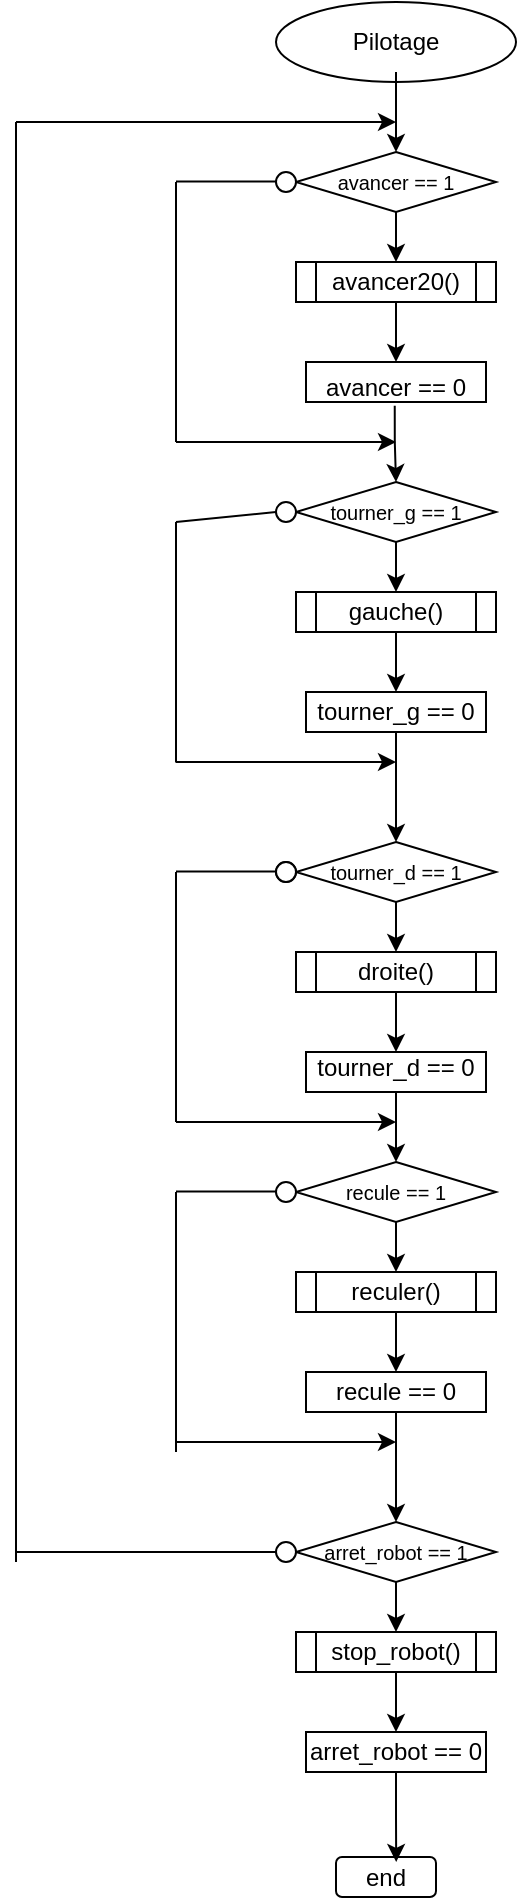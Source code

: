 <mxfile version="27.0.5">
  <diagram name="Page-1" id="eMkREYkthDP1xwT7ayTM">
    <mxGraphModel grid="1" page="1" gridSize="10" guides="1" tooltips="1" connect="1" arrows="1" fold="1" pageScale="1" pageWidth="827" pageHeight="1169" math="0" shadow="0">
      <root>
        <mxCell id="0" />
        <mxCell id="1" parent="0" />
        <mxCell id="fXHXYunfjwP-fVmrbiTw-1" value="" style="ellipse;whiteSpace=wrap;html=1;" vertex="1" parent="1">
          <mxGeometry x="340" y="50" width="120" height="40" as="geometry" />
        </mxCell>
        <mxCell id="AXcFLFV-3-GRd7KV1lpf-35" style="edgeStyle=orthogonalEdgeStyle;rounded=0;orthogonalLoop=1;jettySize=auto;html=1;exitX=0.5;exitY=1;exitDx=0;exitDy=0;entryX=0.5;entryY=0;entryDx=0;entryDy=0;" edge="1" parent="1" source="fXHXYunfjwP-fVmrbiTw-2" target="AXcFLFV-3-GRd7KV1lpf-1">
          <mxGeometry relative="1" as="geometry" />
        </mxCell>
        <mxCell id="fXHXYunfjwP-fVmrbiTw-2" value="Pilotage" style="text;html=1;align=center;verticalAlign=middle;whiteSpace=wrap;rounded=0;" vertex="1" parent="1">
          <mxGeometry x="370" y="55" width="60" height="30" as="geometry" />
        </mxCell>
        <mxCell id="AXcFLFV-3-GRd7KV1lpf-36" style="edgeStyle=orthogonalEdgeStyle;rounded=0;orthogonalLoop=1;jettySize=auto;html=1;exitX=0.5;exitY=1;exitDx=0;exitDy=0;entryX=0.5;entryY=0;entryDx=0;entryDy=0;" edge="1" parent="1" source="AXcFLFV-3-GRd7KV1lpf-1" target="AXcFLFV-3-GRd7KV1lpf-4">
          <mxGeometry relative="1" as="geometry" />
        </mxCell>
        <mxCell id="AXcFLFV-3-GRd7KV1lpf-1" value="" style="rhombus;whiteSpace=wrap;html=1;" vertex="1" parent="1">
          <mxGeometry x="350" y="125" width="100" height="30" as="geometry" />
        </mxCell>
        <mxCell id="AXcFLFV-3-GRd7KV1lpf-2" value="&lt;font style=&quot;font-size: 10px;&quot;&gt;avancer == 1&lt;/font&gt;" style="text;html=1;align=center;verticalAlign=middle;whiteSpace=wrap;rounded=0;" vertex="1" parent="1">
          <mxGeometry x="360" y="130" width="80" height="20" as="geometry" />
        </mxCell>
        <mxCell id="AXcFLFV-3-GRd7KV1lpf-38" style="edgeStyle=orthogonalEdgeStyle;rounded=0;orthogonalLoop=1;jettySize=auto;html=1;exitX=0.5;exitY=1;exitDx=0;exitDy=0;" edge="1" parent="1" source="AXcFLFV-3-GRd7KV1lpf-4" target="AXcFLFV-3-GRd7KV1lpf-6">
          <mxGeometry relative="1" as="geometry" />
        </mxCell>
        <mxCell id="AXcFLFV-3-GRd7KV1lpf-4" value="avancer20()" style="shape=process;whiteSpace=wrap;html=1;backgroundOutline=1;" vertex="1" parent="1">
          <mxGeometry x="350" y="180" width="100" height="20" as="geometry" />
        </mxCell>
        <mxCell id="AXcFLFV-3-GRd7KV1lpf-5" value="" style="rounded=0;whiteSpace=wrap;html=1;" vertex="1" parent="1">
          <mxGeometry x="355" y="230" width="90" height="20" as="geometry" />
        </mxCell>
        <mxCell id="AXcFLFV-3-GRd7KV1lpf-39" style="edgeStyle=orthogonalEdgeStyle;rounded=0;orthogonalLoop=1;jettySize=auto;html=1;exitX=0.493;exitY=0.874;exitDx=0;exitDy=0;entryX=0.5;entryY=0;entryDx=0;entryDy=0;exitPerimeter=0;" edge="1" parent="1" source="AXcFLFV-3-GRd7KV1lpf-6" target="AXcFLFV-3-GRd7KV1lpf-12">
          <mxGeometry relative="1" as="geometry">
            <Array as="points">
              <mxPoint x="399" y="270" />
              <mxPoint x="400" y="270" />
            </Array>
          </mxGeometry>
        </mxCell>
        <mxCell id="AXcFLFV-3-GRd7KV1lpf-6" value="avancer == 0" style="text;html=1;align=center;verticalAlign=middle;whiteSpace=wrap;rounded=0;" vertex="1" parent="1">
          <mxGeometry x="355" y="230" width="90" height="25" as="geometry" />
        </mxCell>
        <mxCell id="AXcFLFV-3-GRd7KV1lpf-40" style="edgeStyle=orthogonalEdgeStyle;rounded=0;orthogonalLoop=1;jettySize=auto;html=1;exitX=0.5;exitY=1;exitDx=0;exitDy=0;entryX=0.5;entryY=0;entryDx=0;entryDy=0;" edge="1" parent="1" source="AXcFLFV-3-GRd7KV1lpf-12" target="AXcFLFV-3-GRd7KV1lpf-14">
          <mxGeometry relative="1" as="geometry" />
        </mxCell>
        <mxCell id="AXcFLFV-3-GRd7KV1lpf-12" value="" style="rhombus;whiteSpace=wrap;html=1;" vertex="1" parent="1">
          <mxGeometry x="350" y="290" width="100" height="30" as="geometry" />
        </mxCell>
        <mxCell id="AXcFLFV-3-GRd7KV1lpf-13" value="&lt;font style=&quot;font-size: 10px;&quot;&gt;tourner_g == 1&lt;/font&gt;" style="text;html=1;align=center;verticalAlign=middle;whiteSpace=wrap;rounded=0;" vertex="1" parent="1">
          <mxGeometry x="360" y="295" width="80" height="20" as="geometry" />
        </mxCell>
        <mxCell id="AXcFLFV-3-GRd7KV1lpf-42" style="edgeStyle=orthogonalEdgeStyle;rounded=0;orthogonalLoop=1;jettySize=auto;html=1;exitX=0.5;exitY=1;exitDx=0;exitDy=0;entryX=0.5;entryY=0;entryDx=0;entryDy=0;" edge="1" parent="1" source="AXcFLFV-3-GRd7KV1lpf-14" target="AXcFLFV-3-GRd7KV1lpf-16">
          <mxGeometry relative="1" as="geometry" />
        </mxCell>
        <mxCell id="AXcFLFV-3-GRd7KV1lpf-14" value="gauche()" style="shape=process;whiteSpace=wrap;html=1;backgroundOutline=1;" vertex="1" parent="1">
          <mxGeometry x="350" y="345" width="100" height="20" as="geometry" />
        </mxCell>
        <mxCell id="AXcFLFV-3-GRd7KV1lpf-15" value="" style="rounded=0;whiteSpace=wrap;html=1;" vertex="1" parent="1">
          <mxGeometry x="355" y="395" width="90" height="20" as="geometry" />
        </mxCell>
        <mxCell id="AXcFLFV-3-GRd7KV1lpf-43" style="edgeStyle=orthogonalEdgeStyle;rounded=0;orthogonalLoop=1;jettySize=auto;html=1;exitX=0.5;exitY=1;exitDx=0;exitDy=0;entryX=0.5;entryY=0;entryDx=0;entryDy=0;" edge="1" parent="1" source="AXcFLFV-3-GRd7KV1lpf-16" target="AXcFLFV-3-GRd7KV1lpf-17">
          <mxGeometry relative="1" as="geometry" />
        </mxCell>
        <mxCell id="AXcFLFV-3-GRd7KV1lpf-16" value="tourner_g == 0" style="text;html=1;align=center;verticalAlign=middle;whiteSpace=wrap;rounded=0;" vertex="1" parent="1">
          <mxGeometry x="355" y="395" width="90" height="20" as="geometry" />
        </mxCell>
        <mxCell id="AXcFLFV-3-GRd7KV1lpf-44" style="edgeStyle=orthogonalEdgeStyle;rounded=0;orthogonalLoop=1;jettySize=auto;html=1;exitX=0.5;exitY=1;exitDx=0;exitDy=0;entryX=0.5;entryY=0;entryDx=0;entryDy=0;" edge="1" parent="1" source="AXcFLFV-3-GRd7KV1lpf-17" target="AXcFLFV-3-GRd7KV1lpf-19">
          <mxGeometry relative="1" as="geometry" />
        </mxCell>
        <mxCell id="AXcFLFV-3-GRd7KV1lpf-17" value="" style="rhombus;whiteSpace=wrap;html=1;" vertex="1" parent="1">
          <mxGeometry x="350" y="470" width="100" height="30" as="geometry" />
        </mxCell>
        <mxCell id="AXcFLFV-3-GRd7KV1lpf-18" value="&lt;font style=&quot;font-size: 10px;&quot;&gt;tourner_d == 1&lt;/font&gt;" style="text;html=1;align=center;verticalAlign=middle;whiteSpace=wrap;rounded=0;" vertex="1" parent="1">
          <mxGeometry x="360" y="475" width="80" height="20" as="geometry" />
        </mxCell>
        <mxCell id="AXcFLFV-3-GRd7KV1lpf-45" style="edgeStyle=orthogonalEdgeStyle;rounded=0;orthogonalLoop=1;jettySize=auto;html=1;exitX=0.5;exitY=1;exitDx=0;exitDy=0;" edge="1" parent="1" source="AXcFLFV-3-GRd7KV1lpf-19" target="AXcFLFV-3-GRd7KV1lpf-21">
          <mxGeometry relative="1" as="geometry" />
        </mxCell>
        <mxCell id="AXcFLFV-3-GRd7KV1lpf-19" value="droite()" style="shape=process;whiteSpace=wrap;html=1;backgroundOutline=1;" vertex="1" parent="1">
          <mxGeometry x="350" y="525" width="100" height="20" as="geometry" />
        </mxCell>
        <mxCell id="AXcFLFV-3-GRd7KV1lpf-47" style="edgeStyle=orthogonalEdgeStyle;rounded=0;orthogonalLoop=1;jettySize=auto;html=1;exitX=0.5;exitY=1;exitDx=0;exitDy=0;entryX=0.5;entryY=0;entryDx=0;entryDy=0;" edge="1" parent="1" source="AXcFLFV-3-GRd7KV1lpf-20" target="AXcFLFV-3-GRd7KV1lpf-23">
          <mxGeometry relative="1" as="geometry" />
        </mxCell>
        <mxCell id="AXcFLFV-3-GRd7KV1lpf-20" value="" style="rounded=0;whiteSpace=wrap;html=1;" vertex="1" parent="1">
          <mxGeometry x="355" y="575" width="90" height="20" as="geometry" />
        </mxCell>
        <mxCell id="AXcFLFV-3-GRd7KV1lpf-21" value="tourner_d == 0" style="text;html=1;align=center;verticalAlign=middle;whiteSpace=wrap;rounded=0;" vertex="1" parent="1">
          <mxGeometry x="355" y="575" width="90" height="15" as="geometry" />
        </mxCell>
        <mxCell id="AXcFLFV-3-GRd7KV1lpf-48" style="edgeStyle=orthogonalEdgeStyle;rounded=0;orthogonalLoop=1;jettySize=auto;html=1;exitX=0.5;exitY=1;exitDx=0;exitDy=0;entryX=0.5;entryY=0;entryDx=0;entryDy=0;" edge="1" parent="1" source="AXcFLFV-3-GRd7KV1lpf-23" target="AXcFLFV-3-GRd7KV1lpf-25">
          <mxGeometry relative="1" as="geometry" />
        </mxCell>
        <mxCell id="AXcFLFV-3-GRd7KV1lpf-23" value="" style="rhombus;whiteSpace=wrap;html=1;" vertex="1" parent="1">
          <mxGeometry x="350" y="630" width="100" height="30" as="geometry" />
        </mxCell>
        <mxCell id="AXcFLFV-3-GRd7KV1lpf-24" value="&lt;span style=&quot;font-size: 10px;&quot;&gt;recule == 1&lt;/span&gt;" style="text;html=1;align=center;verticalAlign=middle;whiteSpace=wrap;rounded=0;" vertex="1" parent="1">
          <mxGeometry x="360" y="635" width="80" height="20" as="geometry" />
        </mxCell>
        <mxCell id="AXcFLFV-3-GRd7KV1lpf-49" style="edgeStyle=orthogonalEdgeStyle;rounded=0;orthogonalLoop=1;jettySize=auto;html=1;exitX=0.5;exitY=1;exitDx=0;exitDy=0;entryX=0.5;entryY=0;entryDx=0;entryDy=0;" edge="1" parent="1" source="AXcFLFV-3-GRd7KV1lpf-25" target="AXcFLFV-3-GRd7KV1lpf-27">
          <mxGeometry relative="1" as="geometry" />
        </mxCell>
        <mxCell id="AXcFLFV-3-GRd7KV1lpf-25" value="reculer()" style="shape=process;whiteSpace=wrap;html=1;backgroundOutline=1;" vertex="1" parent="1">
          <mxGeometry x="350" y="685" width="100" height="20" as="geometry" />
        </mxCell>
        <mxCell id="AXcFLFV-3-GRd7KV1lpf-26" value="" style="rounded=0;whiteSpace=wrap;html=1;" vertex="1" parent="1">
          <mxGeometry x="355" y="735" width="90" height="20" as="geometry" />
        </mxCell>
        <mxCell id="AXcFLFV-3-GRd7KV1lpf-50" style="edgeStyle=orthogonalEdgeStyle;rounded=0;orthogonalLoop=1;jettySize=auto;html=1;exitX=0.5;exitY=1;exitDx=0;exitDy=0;entryX=0.5;entryY=0;entryDx=0;entryDy=0;" edge="1" parent="1" source="AXcFLFV-3-GRd7KV1lpf-27" target="AXcFLFV-3-GRd7KV1lpf-28">
          <mxGeometry relative="1" as="geometry" />
        </mxCell>
        <mxCell id="AXcFLFV-3-GRd7KV1lpf-27" value="recule == 0" style="text;html=1;align=center;verticalAlign=middle;whiteSpace=wrap;rounded=0;" vertex="1" parent="1">
          <mxGeometry x="355" y="735" width="90" height="20" as="geometry" />
        </mxCell>
        <mxCell id="AXcFLFV-3-GRd7KV1lpf-51" style="edgeStyle=orthogonalEdgeStyle;rounded=0;orthogonalLoop=1;jettySize=auto;html=1;exitX=0.5;exitY=1;exitDx=0;exitDy=0;entryX=0.5;entryY=0;entryDx=0;entryDy=0;" edge="1" parent="1" source="AXcFLFV-3-GRd7KV1lpf-28" target="AXcFLFV-3-GRd7KV1lpf-30">
          <mxGeometry relative="1" as="geometry" />
        </mxCell>
        <mxCell id="AXcFLFV-3-GRd7KV1lpf-28" value="" style="rhombus;whiteSpace=wrap;html=1;" vertex="1" parent="1">
          <mxGeometry x="350" y="810" width="100" height="30" as="geometry" />
        </mxCell>
        <mxCell id="AXcFLFV-3-GRd7KV1lpf-29" value="&lt;span style=&quot;font-size: 10px;&quot;&gt;arret_robot == 1&lt;/span&gt;" style="text;html=1;align=center;verticalAlign=middle;whiteSpace=wrap;rounded=0;" vertex="1" parent="1">
          <mxGeometry x="360" y="815" width="80" height="20" as="geometry" />
        </mxCell>
        <mxCell id="AXcFLFV-3-GRd7KV1lpf-52" style="edgeStyle=orthogonalEdgeStyle;rounded=0;orthogonalLoop=1;jettySize=auto;html=1;exitX=0.5;exitY=1;exitDx=0;exitDy=0;entryX=0.5;entryY=0;entryDx=0;entryDy=0;" edge="1" parent="1" source="AXcFLFV-3-GRd7KV1lpf-30" target="AXcFLFV-3-GRd7KV1lpf-32">
          <mxGeometry relative="1" as="geometry" />
        </mxCell>
        <mxCell id="AXcFLFV-3-GRd7KV1lpf-30" value="stop_robot()" style="shape=process;whiteSpace=wrap;html=1;backgroundOutline=1;" vertex="1" parent="1">
          <mxGeometry x="350" y="865" width="100" height="20" as="geometry" />
        </mxCell>
        <mxCell id="AXcFLFV-3-GRd7KV1lpf-31" value="" style="rounded=0;whiteSpace=wrap;html=1;" vertex="1" parent="1">
          <mxGeometry x="355" y="915" width="90" height="20" as="geometry" />
        </mxCell>
        <mxCell id="AXcFLFV-3-GRd7KV1lpf-32" value="arret_robot == 0" style="text;html=1;align=center;verticalAlign=middle;whiteSpace=wrap;rounded=0;" vertex="1" parent="1">
          <mxGeometry x="355" y="915" width="90" height="20" as="geometry" />
        </mxCell>
        <mxCell id="AXcFLFV-3-GRd7KV1lpf-33" value="" style="rounded=1;whiteSpace=wrap;html=1;" vertex="1" parent="1">
          <mxGeometry x="370" y="977.5" width="50" height="20" as="geometry" />
        </mxCell>
        <mxCell id="AXcFLFV-3-GRd7KV1lpf-34" value="end" style="text;html=1;align=center;verticalAlign=middle;whiteSpace=wrap;rounded=0;" vertex="1" parent="1">
          <mxGeometry x="370" y="980" width="50" height="15" as="geometry" />
        </mxCell>
        <mxCell id="AXcFLFV-3-GRd7KV1lpf-53" style="edgeStyle=orthogonalEdgeStyle;rounded=0;orthogonalLoop=1;jettySize=auto;html=1;exitX=0.5;exitY=1;exitDx=0;exitDy=0;entryX=0.602;entryY=0;entryDx=0;entryDy=0;entryPerimeter=0;" edge="1" parent="1" source="AXcFLFV-3-GRd7KV1lpf-32" target="AXcFLFV-3-GRd7KV1lpf-34">
          <mxGeometry relative="1" as="geometry" />
        </mxCell>
        <mxCell id="AXcFLFV-3-GRd7KV1lpf-54" value="" style="ellipse;whiteSpace=wrap;html=1;aspect=fixed;" vertex="1" parent="1">
          <mxGeometry x="340" y="135" width="10" height="10" as="geometry" />
        </mxCell>
        <mxCell id="AXcFLFV-3-GRd7KV1lpf-57" value="" style="endArrow=none;html=1;rounded=0;" edge="1" parent="1">
          <mxGeometry width="50" height="50" relative="1" as="geometry">
            <mxPoint x="290" y="139.73" as="sourcePoint" />
            <mxPoint x="340" y="139.73" as="targetPoint" />
          </mxGeometry>
        </mxCell>
        <mxCell id="AXcFLFV-3-GRd7KV1lpf-58" value="" style="endArrow=none;html=1;rounded=0;" edge="1" parent="1">
          <mxGeometry width="50" height="50" relative="1" as="geometry">
            <mxPoint x="290" y="270" as="sourcePoint" />
            <mxPoint x="290" y="140" as="targetPoint" />
          </mxGeometry>
        </mxCell>
        <mxCell id="AXcFLFV-3-GRd7KV1lpf-59" value="" style="endArrow=classic;html=1;rounded=0;" edge="1" parent="1">
          <mxGeometry width="50" height="50" relative="1" as="geometry">
            <mxPoint x="290" y="270" as="sourcePoint" />
            <mxPoint x="400" y="270" as="targetPoint" />
          </mxGeometry>
        </mxCell>
        <mxCell id="AXcFLFV-3-GRd7KV1lpf-61" value="" style="endArrow=none;html=1;rounded=0;" edge="1" parent="1">
          <mxGeometry width="50" height="50" relative="1" as="geometry">
            <mxPoint x="290" y="430.27" as="sourcePoint" />
            <mxPoint x="290" y="310" as="targetPoint" />
          </mxGeometry>
        </mxCell>
        <mxCell id="AXcFLFV-3-GRd7KV1lpf-62" value="" style="ellipse;whiteSpace=wrap;html=1;aspect=fixed;" vertex="1" parent="1">
          <mxGeometry x="340" y="300" width="10" height="10" as="geometry" />
        </mxCell>
        <mxCell id="AXcFLFV-3-GRd7KV1lpf-63" value="" style="endArrow=none;html=1;rounded=0;entryX=0;entryY=0.5;entryDx=0;entryDy=0;" edge="1" parent="1" target="AXcFLFV-3-GRd7KV1lpf-62">
          <mxGeometry width="50" height="50" relative="1" as="geometry">
            <mxPoint x="290" y="310" as="sourcePoint" />
            <mxPoint x="420" y="260" as="targetPoint" />
          </mxGeometry>
        </mxCell>
        <mxCell id="AXcFLFV-3-GRd7KV1lpf-64" value="" style="endArrow=classic;html=1;rounded=0;" edge="1" parent="1">
          <mxGeometry width="50" height="50" relative="1" as="geometry">
            <mxPoint x="290" y="430" as="sourcePoint" />
            <mxPoint x="400" y="430" as="targetPoint" />
          </mxGeometry>
        </mxCell>
        <mxCell id="AXcFLFV-3-GRd7KV1lpf-65" value="" style="ellipse;whiteSpace=wrap;html=1;aspect=fixed;" vertex="1" parent="1">
          <mxGeometry x="340" y="480" width="10" height="10" as="geometry" />
        </mxCell>
        <mxCell id="AXcFLFV-3-GRd7KV1lpf-70" value="" style="ellipse;whiteSpace=wrap;html=1;aspect=fixed;" vertex="1" parent="1">
          <mxGeometry x="340" y="480" width="10" height="10" as="geometry" />
        </mxCell>
        <mxCell id="AXcFLFV-3-GRd7KV1lpf-71" value="" style="endArrow=none;html=1;rounded=0;" edge="1" parent="1">
          <mxGeometry width="50" height="50" relative="1" as="geometry">
            <mxPoint x="290" y="484.73" as="sourcePoint" />
            <mxPoint x="340" y="484.73" as="targetPoint" />
          </mxGeometry>
        </mxCell>
        <mxCell id="AXcFLFV-3-GRd7KV1lpf-72" value="" style="endArrow=none;html=1;rounded=0;" edge="1" parent="1">
          <mxGeometry width="50" height="50" relative="1" as="geometry">
            <mxPoint x="290" y="610" as="sourcePoint" />
            <mxPoint x="290" y="485" as="targetPoint" />
          </mxGeometry>
        </mxCell>
        <mxCell id="AXcFLFV-3-GRd7KV1lpf-73" value="" style="endArrow=classic;html=1;rounded=0;" edge="1" parent="1">
          <mxGeometry width="50" height="50" relative="1" as="geometry">
            <mxPoint x="290" y="610" as="sourcePoint" />
            <mxPoint x="400" y="610" as="targetPoint" />
          </mxGeometry>
        </mxCell>
        <mxCell id="AXcFLFV-3-GRd7KV1lpf-74" value="" style="ellipse;whiteSpace=wrap;html=1;aspect=fixed;" vertex="1" parent="1">
          <mxGeometry x="340" y="640" width="10" height="10" as="geometry" />
        </mxCell>
        <mxCell id="AXcFLFV-3-GRd7KV1lpf-75" value="" style="endArrow=none;html=1;rounded=0;" edge="1" parent="1">
          <mxGeometry width="50" height="50" relative="1" as="geometry">
            <mxPoint x="290" y="644.73" as="sourcePoint" />
            <mxPoint x="340" y="644.73" as="targetPoint" />
          </mxGeometry>
        </mxCell>
        <mxCell id="AXcFLFV-3-GRd7KV1lpf-76" value="" style="endArrow=none;html=1;rounded=0;" edge="1" parent="1">
          <mxGeometry width="50" height="50" relative="1" as="geometry">
            <mxPoint x="290" y="775" as="sourcePoint" />
            <mxPoint x="290" y="645" as="targetPoint" />
          </mxGeometry>
        </mxCell>
        <mxCell id="AXcFLFV-3-GRd7KV1lpf-78" value="" style="endArrow=classic;html=1;rounded=0;" edge="1" parent="1">
          <mxGeometry width="50" height="50" relative="1" as="geometry">
            <mxPoint x="290" y="770" as="sourcePoint" />
            <mxPoint x="400" y="770" as="targetPoint" />
          </mxGeometry>
        </mxCell>
        <mxCell id="AXcFLFV-3-GRd7KV1lpf-79" value="" style="ellipse;whiteSpace=wrap;html=1;aspect=fixed;" vertex="1" parent="1">
          <mxGeometry x="340" y="820" width="10" height="10" as="geometry" />
        </mxCell>
        <mxCell id="AXcFLFV-3-GRd7KV1lpf-80" value="" style="endArrow=none;html=1;rounded=0;entryX=0;entryY=0.5;entryDx=0;entryDy=0;" edge="1" parent="1" target="AXcFLFV-3-GRd7KV1lpf-79">
          <mxGeometry width="50" height="50" relative="1" as="geometry">
            <mxPoint x="210" y="825" as="sourcePoint" />
            <mxPoint x="280" y="830" as="targetPoint" />
          </mxGeometry>
        </mxCell>
        <mxCell id="AXcFLFV-3-GRd7KV1lpf-81" value="" style="endArrow=none;html=1;rounded=0;" edge="1" parent="1">
          <mxGeometry width="50" height="50" relative="1" as="geometry">
            <mxPoint x="210" y="830" as="sourcePoint" />
            <mxPoint x="210" y="110" as="targetPoint" />
          </mxGeometry>
        </mxCell>
        <mxCell id="AXcFLFV-3-GRd7KV1lpf-82" value="" style="endArrow=classic;html=1;rounded=0;" edge="1" parent="1">
          <mxGeometry width="50" height="50" relative="1" as="geometry">
            <mxPoint x="210" y="110" as="sourcePoint" />
            <mxPoint x="400" y="110" as="targetPoint" />
          </mxGeometry>
        </mxCell>
      </root>
    </mxGraphModel>
  </diagram>
</mxfile>
